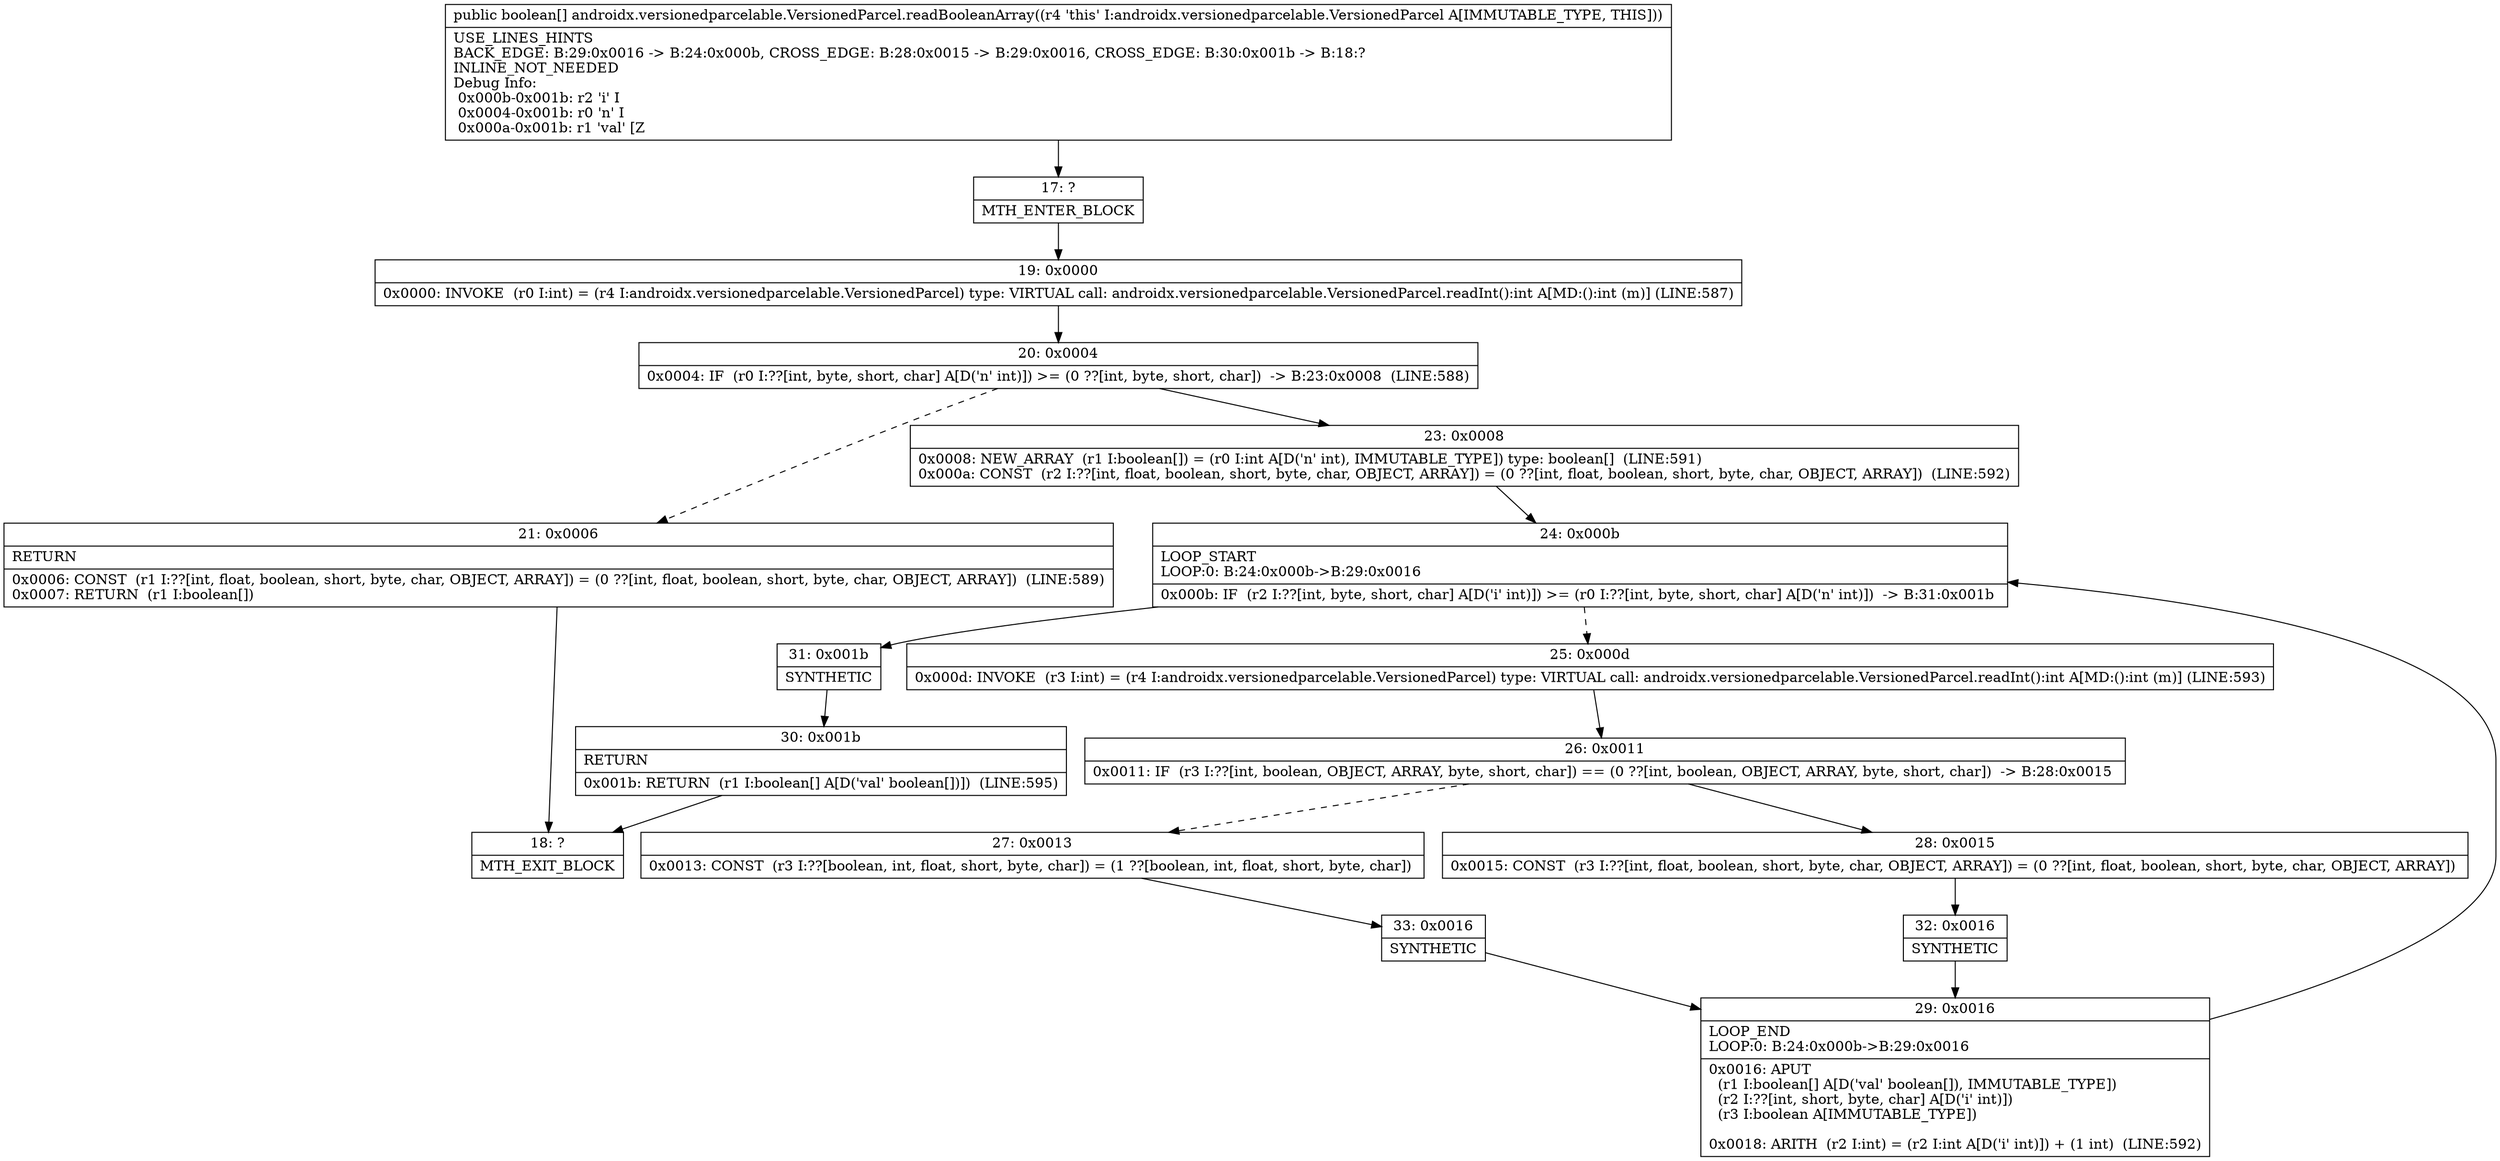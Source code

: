 digraph "CFG forandroidx.versionedparcelable.VersionedParcel.readBooleanArray()[Z" {
Node_17 [shape=record,label="{17\:\ ?|MTH_ENTER_BLOCK\l}"];
Node_19 [shape=record,label="{19\:\ 0x0000|0x0000: INVOKE  (r0 I:int) = (r4 I:androidx.versionedparcelable.VersionedParcel) type: VIRTUAL call: androidx.versionedparcelable.VersionedParcel.readInt():int A[MD:():int (m)] (LINE:587)\l}"];
Node_20 [shape=record,label="{20\:\ 0x0004|0x0004: IF  (r0 I:??[int, byte, short, char] A[D('n' int)]) \>= (0 ??[int, byte, short, char])  \-\> B:23:0x0008  (LINE:588)\l}"];
Node_21 [shape=record,label="{21\:\ 0x0006|RETURN\l|0x0006: CONST  (r1 I:??[int, float, boolean, short, byte, char, OBJECT, ARRAY]) = (0 ??[int, float, boolean, short, byte, char, OBJECT, ARRAY])  (LINE:589)\l0x0007: RETURN  (r1 I:boolean[]) \l}"];
Node_18 [shape=record,label="{18\:\ ?|MTH_EXIT_BLOCK\l}"];
Node_23 [shape=record,label="{23\:\ 0x0008|0x0008: NEW_ARRAY  (r1 I:boolean[]) = (r0 I:int A[D('n' int), IMMUTABLE_TYPE]) type: boolean[]  (LINE:591)\l0x000a: CONST  (r2 I:??[int, float, boolean, short, byte, char, OBJECT, ARRAY]) = (0 ??[int, float, boolean, short, byte, char, OBJECT, ARRAY])  (LINE:592)\l}"];
Node_24 [shape=record,label="{24\:\ 0x000b|LOOP_START\lLOOP:0: B:24:0x000b\-\>B:29:0x0016\l|0x000b: IF  (r2 I:??[int, byte, short, char] A[D('i' int)]) \>= (r0 I:??[int, byte, short, char] A[D('n' int)])  \-\> B:31:0x001b \l}"];
Node_25 [shape=record,label="{25\:\ 0x000d|0x000d: INVOKE  (r3 I:int) = (r4 I:androidx.versionedparcelable.VersionedParcel) type: VIRTUAL call: androidx.versionedparcelable.VersionedParcel.readInt():int A[MD:():int (m)] (LINE:593)\l}"];
Node_26 [shape=record,label="{26\:\ 0x0011|0x0011: IF  (r3 I:??[int, boolean, OBJECT, ARRAY, byte, short, char]) == (0 ??[int, boolean, OBJECT, ARRAY, byte, short, char])  \-\> B:28:0x0015 \l}"];
Node_27 [shape=record,label="{27\:\ 0x0013|0x0013: CONST  (r3 I:??[boolean, int, float, short, byte, char]) = (1 ??[boolean, int, float, short, byte, char]) \l}"];
Node_33 [shape=record,label="{33\:\ 0x0016|SYNTHETIC\l}"];
Node_29 [shape=record,label="{29\:\ 0x0016|LOOP_END\lLOOP:0: B:24:0x000b\-\>B:29:0x0016\l|0x0016: APUT  \l  (r1 I:boolean[] A[D('val' boolean[]), IMMUTABLE_TYPE])\l  (r2 I:??[int, short, byte, char] A[D('i' int)])\l  (r3 I:boolean A[IMMUTABLE_TYPE])\l \l0x0018: ARITH  (r2 I:int) = (r2 I:int A[D('i' int)]) + (1 int)  (LINE:592)\l}"];
Node_28 [shape=record,label="{28\:\ 0x0015|0x0015: CONST  (r3 I:??[int, float, boolean, short, byte, char, OBJECT, ARRAY]) = (0 ??[int, float, boolean, short, byte, char, OBJECT, ARRAY]) \l}"];
Node_32 [shape=record,label="{32\:\ 0x0016|SYNTHETIC\l}"];
Node_31 [shape=record,label="{31\:\ 0x001b|SYNTHETIC\l}"];
Node_30 [shape=record,label="{30\:\ 0x001b|RETURN\l|0x001b: RETURN  (r1 I:boolean[] A[D('val' boolean[])])  (LINE:595)\l}"];
MethodNode[shape=record,label="{public boolean[] androidx.versionedparcelable.VersionedParcel.readBooleanArray((r4 'this' I:androidx.versionedparcelable.VersionedParcel A[IMMUTABLE_TYPE, THIS]))  | USE_LINES_HINTS\lBACK_EDGE: B:29:0x0016 \-\> B:24:0x000b, CROSS_EDGE: B:28:0x0015 \-\> B:29:0x0016, CROSS_EDGE: B:30:0x001b \-\> B:18:?\lINLINE_NOT_NEEDED\lDebug Info:\l  0x000b\-0x001b: r2 'i' I\l  0x0004\-0x001b: r0 'n' I\l  0x000a\-0x001b: r1 'val' [Z\l}"];
MethodNode -> Node_17;Node_17 -> Node_19;
Node_19 -> Node_20;
Node_20 -> Node_21[style=dashed];
Node_20 -> Node_23;
Node_21 -> Node_18;
Node_23 -> Node_24;
Node_24 -> Node_25[style=dashed];
Node_24 -> Node_31;
Node_25 -> Node_26;
Node_26 -> Node_27[style=dashed];
Node_26 -> Node_28;
Node_27 -> Node_33;
Node_33 -> Node_29;
Node_29 -> Node_24;
Node_28 -> Node_32;
Node_32 -> Node_29;
Node_31 -> Node_30;
Node_30 -> Node_18;
}

